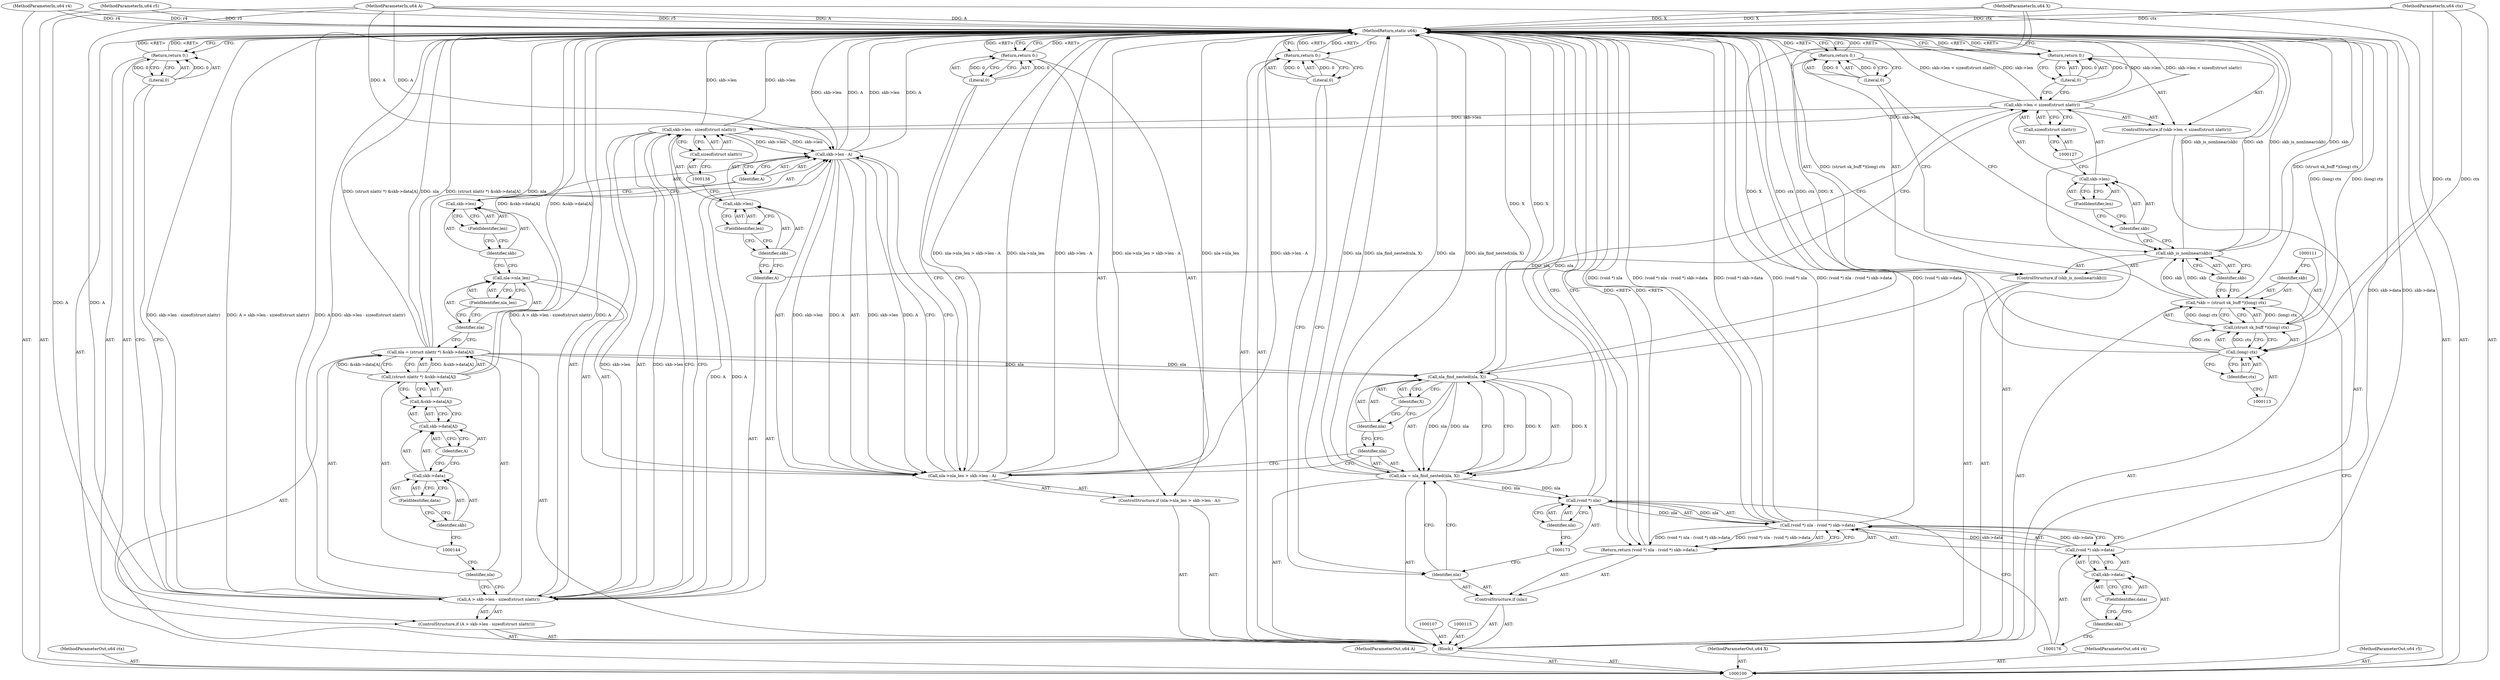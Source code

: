 digraph "0_linux_05ab8f2647e4221cbdb3856dd7d32bd5407316b3_0" {
"1000182" [label="(MethodReturn,static u64)"];
"1000101" [label="(MethodParameterIn,u64 ctx)"];
"1000242" [label="(MethodParameterOut,u64 ctx)"];
"1000102" [label="(MethodParameterIn,u64 A)"];
"1000243" [label="(MethodParameterOut,u64 A)"];
"1000103" [label="(MethodParameterIn,u64 X)"];
"1000244" [label="(MethodParameterOut,u64 X)"];
"1000104" [label="(MethodParameterIn,u64 r4)"];
"1000245" [label="(MethodParameterOut,u64 r4)"];
"1000105" [label="(MethodParameterIn,u64 r5)"];
"1000246" [label="(MethodParameterOut,u64 r5)"];
"1000128" [label="(Return,return 0;)"];
"1000129" [label="(Literal,0)"];
"1000133" [label="(Call,skb->len - sizeof(struct nlattr))"];
"1000134" [label="(Call,skb->len)"];
"1000135" [label="(Identifier,skb)"];
"1000136" [label="(FieldIdentifier,len)"];
"1000130" [label="(ControlStructure,if (A > skb->len - sizeof(struct nlattr)))"];
"1000137" [label="(Call,sizeof(struct nlattr))"];
"1000131" [label="(Call,A > skb->len - sizeof(struct nlattr))"];
"1000132" [label="(Identifier,A)"];
"1000140" [label="(Literal,0)"];
"1000139" [label="(Return,return 0;)"];
"1000141" [label="(Call,nla = (struct nlattr *) &skb->data[A])"];
"1000142" [label="(Identifier,nla)"];
"1000145" [label="(Call,&skb->data[A])"];
"1000146" [label="(Call,skb->data[A])"];
"1000147" [label="(Call,skb->data)"];
"1000148" [label="(Identifier,skb)"];
"1000149" [label="(FieldIdentifier,data)"];
"1000150" [label="(Identifier,A)"];
"1000143" [label="(Call,(struct nlattr *) &skb->data[A])"];
"1000151" [label="(ControlStructure,if (nla->nla_len > skb->len - A))"];
"1000155" [label="(FieldIdentifier,nla_len)"];
"1000156" [label="(Call,skb->len - A)"];
"1000157" [label="(Call,skb->len)"];
"1000158" [label="(Identifier,skb)"];
"1000159" [label="(FieldIdentifier,len)"];
"1000160" [label="(Identifier,A)"];
"1000152" [label="(Call,nla->nla_len > skb->len - A)"];
"1000153" [label="(Call,nla->nla_len)"];
"1000154" [label="(Identifier,nla)"];
"1000162" [label="(Literal,0)"];
"1000161" [label="(Return,return 0;)"];
"1000163" [label="(Call,nla = nla_find_nested(nla, X))"];
"1000164" [label="(Identifier,nla)"];
"1000166" [label="(Identifier,nla)"];
"1000167" [label="(Identifier,X)"];
"1000165" [label="(Call,nla_find_nested(nla, X))"];
"1000106" [label="(Block,)"];
"1000168" [label="(ControlStructure,if (nla))"];
"1000169" [label="(Identifier,nla)"];
"1000174" [label="(Identifier,nla)"];
"1000170" [label="(Return,return (void *) nla - (void *) skb->data;)"];
"1000175" [label="(Call,(void *) skb->data)"];
"1000177" [label="(Call,skb->data)"];
"1000178" [label="(Identifier,skb)"];
"1000179" [label="(FieldIdentifier,data)"];
"1000171" [label="(Call,(void *) nla - (void *) skb->data)"];
"1000172" [label="(Call,(void *) nla)"];
"1000180" [label="(Return,return 0;)"];
"1000181" [label="(Literal,0)"];
"1000108" [label="(Call,*skb = (struct sk_buff *)(long) ctx)"];
"1000109" [label="(Identifier,skb)"];
"1000110" [label="(Call,(struct sk_buff *)(long) ctx)"];
"1000112" [label="(Call,(long) ctx)"];
"1000114" [label="(Identifier,ctx)"];
"1000116" [label="(ControlStructure,if (skb_is_nonlinear(skb)))"];
"1000118" [label="(Identifier,skb)"];
"1000117" [label="(Call,skb_is_nonlinear(skb))"];
"1000120" [label="(Literal,0)"];
"1000119" [label="(Return,return 0;)"];
"1000121" [label="(ControlStructure,if (skb->len < sizeof(struct nlattr)))"];
"1000125" [label="(FieldIdentifier,len)"];
"1000126" [label="(Call,sizeof(struct nlattr))"];
"1000122" [label="(Call,skb->len < sizeof(struct nlattr))"];
"1000123" [label="(Call,skb->len)"];
"1000124" [label="(Identifier,skb)"];
"1000182" -> "1000100"  [label="AST: "];
"1000182" -> "1000119"  [label="CFG: "];
"1000182" -> "1000128"  [label="CFG: "];
"1000182" -> "1000139"  [label="CFG: "];
"1000182" -> "1000161"  [label="CFG: "];
"1000182" -> "1000170"  [label="CFG: "];
"1000182" -> "1000180"  [label="CFG: "];
"1000161" -> "1000182"  [label="DDG: <RET>"];
"1000119" -> "1000182"  [label="DDG: <RET>"];
"1000139" -> "1000182"  [label="DDG: <RET>"];
"1000170" -> "1000182"  [label="DDG: <RET>"];
"1000128" -> "1000182"  [label="DDG: <RET>"];
"1000117" -> "1000182"  [label="DDG: skb_is_nonlinear(skb)"];
"1000117" -> "1000182"  [label="DDG: skb"];
"1000156" -> "1000182"  [label="DDG: skb->len"];
"1000156" -> "1000182"  [label="DDG: A"];
"1000104" -> "1000182"  [label="DDG: r4"];
"1000105" -> "1000182"  [label="DDG: r5"];
"1000152" -> "1000182"  [label="DDG: nla->nla_len > skb->len - A"];
"1000152" -> "1000182"  [label="DDG: nla->nla_len"];
"1000152" -> "1000182"  [label="DDG: skb->len - A"];
"1000175" -> "1000182"  [label="DDG: skb->data"];
"1000163" -> "1000182"  [label="DDG: nla"];
"1000163" -> "1000182"  [label="DDG: nla_find_nested(nla, X)"];
"1000171" -> "1000182"  [label="DDG: (void *) nla"];
"1000171" -> "1000182"  [label="DDG: (void *) nla - (void *) skb->data"];
"1000171" -> "1000182"  [label="DDG: (void *) skb->data"];
"1000141" -> "1000182"  [label="DDG: nla"];
"1000141" -> "1000182"  [label="DDG: (struct nlattr *) &skb->data[A]"];
"1000112" -> "1000182"  [label="DDG: ctx"];
"1000122" -> "1000182"  [label="DDG: skb->len"];
"1000122" -> "1000182"  [label="DDG: skb->len < sizeof(struct nlattr)"];
"1000131" -> "1000182"  [label="DDG: A"];
"1000131" -> "1000182"  [label="DDG: skb->len - sizeof(struct nlattr)"];
"1000131" -> "1000182"  [label="DDG: A > skb->len - sizeof(struct nlattr)"];
"1000103" -> "1000182"  [label="DDG: X"];
"1000165" -> "1000182"  [label="DDG: X"];
"1000133" -> "1000182"  [label="DDG: skb->len"];
"1000102" -> "1000182"  [label="DDG: A"];
"1000110" -> "1000182"  [label="DDG: (long) ctx"];
"1000101" -> "1000182"  [label="DDG: ctx"];
"1000108" -> "1000182"  [label="DDG: (struct sk_buff *)(long) ctx"];
"1000143" -> "1000182"  [label="DDG: &skb->data[A]"];
"1000172" -> "1000182"  [label="DDG: nla"];
"1000180" -> "1000182"  [label="DDG: <RET>"];
"1000101" -> "1000100"  [label="AST: "];
"1000101" -> "1000182"  [label="DDG: ctx"];
"1000101" -> "1000112"  [label="DDG: ctx"];
"1000242" -> "1000100"  [label="AST: "];
"1000102" -> "1000100"  [label="AST: "];
"1000102" -> "1000182"  [label="DDG: A"];
"1000102" -> "1000131"  [label="DDG: A"];
"1000102" -> "1000156"  [label="DDG: A"];
"1000243" -> "1000100"  [label="AST: "];
"1000103" -> "1000100"  [label="AST: "];
"1000103" -> "1000182"  [label="DDG: X"];
"1000103" -> "1000165"  [label="DDG: X"];
"1000244" -> "1000100"  [label="AST: "];
"1000104" -> "1000100"  [label="AST: "];
"1000104" -> "1000182"  [label="DDG: r4"];
"1000245" -> "1000100"  [label="AST: "];
"1000105" -> "1000100"  [label="AST: "];
"1000105" -> "1000182"  [label="DDG: r5"];
"1000246" -> "1000100"  [label="AST: "];
"1000128" -> "1000121"  [label="AST: "];
"1000128" -> "1000129"  [label="CFG: "];
"1000129" -> "1000128"  [label="AST: "];
"1000182" -> "1000128"  [label="CFG: "];
"1000128" -> "1000182"  [label="DDG: <RET>"];
"1000129" -> "1000128"  [label="DDG: 0"];
"1000129" -> "1000128"  [label="AST: "];
"1000129" -> "1000122"  [label="CFG: "];
"1000128" -> "1000129"  [label="CFG: "];
"1000129" -> "1000128"  [label="DDG: 0"];
"1000133" -> "1000131"  [label="AST: "];
"1000133" -> "1000137"  [label="CFG: "];
"1000134" -> "1000133"  [label="AST: "];
"1000137" -> "1000133"  [label="AST: "];
"1000131" -> "1000133"  [label="CFG: "];
"1000133" -> "1000182"  [label="DDG: skb->len"];
"1000133" -> "1000131"  [label="DDG: skb->len"];
"1000122" -> "1000133"  [label="DDG: skb->len"];
"1000133" -> "1000156"  [label="DDG: skb->len"];
"1000134" -> "1000133"  [label="AST: "];
"1000134" -> "1000136"  [label="CFG: "];
"1000135" -> "1000134"  [label="AST: "];
"1000136" -> "1000134"  [label="AST: "];
"1000138" -> "1000134"  [label="CFG: "];
"1000135" -> "1000134"  [label="AST: "];
"1000135" -> "1000132"  [label="CFG: "];
"1000136" -> "1000135"  [label="CFG: "];
"1000136" -> "1000134"  [label="AST: "];
"1000136" -> "1000135"  [label="CFG: "];
"1000134" -> "1000136"  [label="CFG: "];
"1000130" -> "1000106"  [label="AST: "];
"1000131" -> "1000130"  [label="AST: "];
"1000139" -> "1000130"  [label="AST: "];
"1000137" -> "1000133"  [label="AST: "];
"1000137" -> "1000138"  [label="CFG: "];
"1000138" -> "1000137"  [label="AST: "];
"1000133" -> "1000137"  [label="CFG: "];
"1000131" -> "1000130"  [label="AST: "];
"1000131" -> "1000133"  [label="CFG: "];
"1000132" -> "1000131"  [label="AST: "];
"1000133" -> "1000131"  [label="AST: "];
"1000140" -> "1000131"  [label="CFG: "];
"1000142" -> "1000131"  [label="CFG: "];
"1000131" -> "1000182"  [label="DDG: A"];
"1000131" -> "1000182"  [label="DDG: skb->len - sizeof(struct nlattr)"];
"1000131" -> "1000182"  [label="DDG: A > skb->len - sizeof(struct nlattr)"];
"1000102" -> "1000131"  [label="DDG: A"];
"1000133" -> "1000131"  [label="DDG: skb->len"];
"1000131" -> "1000156"  [label="DDG: A"];
"1000132" -> "1000131"  [label="AST: "];
"1000132" -> "1000122"  [label="CFG: "];
"1000135" -> "1000132"  [label="CFG: "];
"1000140" -> "1000139"  [label="AST: "];
"1000140" -> "1000131"  [label="CFG: "];
"1000139" -> "1000140"  [label="CFG: "];
"1000140" -> "1000139"  [label="DDG: 0"];
"1000139" -> "1000130"  [label="AST: "];
"1000139" -> "1000140"  [label="CFG: "];
"1000140" -> "1000139"  [label="AST: "];
"1000182" -> "1000139"  [label="CFG: "];
"1000139" -> "1000182"  [label="DDG: <RET>"];
"1000140" -> "1000139"  [label="DDG: 0"];
"1000141" -> "1000106"  [label="AST: "];
"1000141" -> "1000143"  [label="CFG: "];
"1000142" -> "1000141"  [label="AST: "];
"1000143" -> "1000141"  [label="AST: "];
"1000154" -> "1000141"  [label="CFG: "];
"1000141" -> "1000182"  [label="DDG: nla"];
"1000141" -> "1000182"  [label="DDG: (struct nlattr *) &skb->data[A]"];
"1000143" -> "1000141"  [label="DDG: &skb->data[A]"];
"1000141" -> "1000165"  [label="DDG: nla"];
"1000142" -> "1000141"  [label="AST: "];
"1000142" -> "1000131"  [label="CFG: "];
"1000144" -> "1000142"  [label="CFG: "];
"1000145" -> "1000143"  [label="AST: "];
"1000145" -> "1000146"  [label="CFG: "];
"1000146" -> "1000145"  [label="AST: "];
"1000143" -> "1000145"  [label="CFG: "];
"1000146" -> "1000145"  [label="AST: "];
"1000146" -> "1000150"  [label="CFG: "];
"1000147" -> "1000146"  [label="AST: "];
"1000150" -> "1000146"  [label="AST: "];
"1000145" -> "1000146"  [label="CFG: "];
"1000147" -> "1000146"  [label="AST: "];
"1000147" -> "1000149"  [label="CFG: "];
"1000148" -> "1000147"  [label="AST: "];
"1000149" -> "1000147"  [label="AST: "];
"1000150" -> "1000147"  [label="CFG: "];
"1000148" -> "1000147"  [label="AST: "];
"1000148" -> "1000144"  [label="CFG: "];
"1000149" -> "1000148"  [label="CFG: "];
"1000149" -> "1000147"  [label="AST: "];
"1000149" -> "1000148"  [label="CFG: "];
"1000147" -> "1000149"  [label="CFG: "];
"1000150" -> "1000146"  [label="AST: "];
"1000150" -> "1000147"  [label="CFG: "];
"1000146" -> "1000150"  [label="CFG: "];
"1000143" -> "1000141"  [label="AST: "];
"1000143" -> "1000145"  [label="CFG: "];
"1000144" -> "1000143"  [label="AST: "];
"1000145" -> "1000143"  [label="AST: "];
"1000141" -> "1000143"  [label="CFG: "];
"1000143" -> "1000182"  [label="DDG: &skb->data[A]"];
"1000143" -> "1000141"  [label="DDG: &skb->data[A]"];
"1000151" -> "1000106"  [label="AST: "];
"1000152" -> "1000151"  [label="AST: "];
"1000161" -> "1000151"  [label="AST: "];
"1000155" -> "1000153"  [label="AST: "];
"1000155" -> "1000154"  [label="CFG: "];
"1000153" -> "1000155"  [label="CFG: "];
"1000156" -> "1000152"  [label="AST: "];
"1000156" -> "1000160"  [label="CFG: "];
"1000157" -> "1000156"  [label="AST: "];
"1000160" -> "1000156"  [label="AST: "];
"1000152" -> "1000156"  [label="CFG: "];
"1000156" -> "1000182"  [label="DDG: skb->len"];
"1000156" -> "1000182"  [label="DDG: A"];
"1000156" -> "1000152"  [label="DDG: skb->len"];
"1000156" -> "1000152"  [label="DDG: A"];
"1000133" -> "1000156"  [label="DDG: skb->len"];
"1000131" -> "1000156"  [label="DDG: A"];
"1000102" -> "1000156"  [label="DDG: A"];
"1000157" -> "1000156"  [label="AST: "];
"1000157" -> "1000159"  [label="CFG: "];
"1000158" -> "1000157"  [label="AST: "];
"1000159" -> "1000157"  [label="AST: "];
"1000160" -> "1000157"  [label="CFG: "];
"1000158" -> "1000157"  [label="AST: "];
"1000158" -> "1000153"  [label="CFG: "];
"1000159" -> "1000158"  [label="CFG: "];
"1000159" -> "1000157"  [label="AST: "];
"1000159" -> "1000158"  [label="CFG: "];
"1000157" -> "1000159"  [label="CFG: "];
"1000160" -> "1000156"  [label="AST: "];
"1000160" -> "1000157"  [label="CFG: "];
"1000156" -> "1000160"  [label="CFG: "];
"1000152" -> "1000151"  [label="AST: "];
"1000152" -> "1000156"  [label="CFG: "];
"1000153" -> "1000152"  [label="AST: "];
"1000156" -> "1000152"  [label="AST: "];
"1000162" -> "1000152"  [label="CFG: "];
"1000164" -> "1000152"  [label="CFG: "];
"1000152" -> "1000182"  [label="DDG: nla->nla_len > skb->len - A"];
"1000152" -> "1000182"  [label="DDG: nla->nla_len"];
"1000152" -> "1000182"  [label="DDG: skb->len - A"];
"1000156" -> "1000152"  [label="DDG: skb->len"];
"1000156" -> "1000152"  [label="DDG: A"];
"1000153" -> "1000152"  [label="AST: "];
"1000153" -> "1000155"  [label="CFG: "];
"1000154" -> "1000153"  [label="AST: "];
"1000155" -> "1000153"  [label="AST: "];
"1000158" -> "1000153"  [label="CFG: "];
"1000154" -> "1000153"  [label="AST: "];
"1000154" -> "1000141"  [label="CFG: "];
"1000155" -> "1000154"  [label="CFG: "];
"1000162" -> "1000161"  [label="AST: "];
"1000162" -> "1000152"  [label="CFG: "];
"1000161" -> "1000162"  [label="CFG: "];
"1000162" -> "1000161"  [label="DDG: 0"];
"1000161" -> "1000151"  [label="AST: "];
"1000161" -> "1000162"  [label="CFG: "];
"1000162" -> "1000161"  [label="AST: "];
"1000182" -> "1000161"  [label="CFG: "];
"1000161" -> "1000182"  [label="DDG: <RET>"];
"1000162" -> "1000161"  [label="DDG: 0"];
"1000163" -> "1000106"  [label="AST: "];
"1000163" -> "1000165"  [label="CFG: "];
"1000164" -> "1000163"  [label="AST: "];
"1000165" -> "1000163"  [label="AST: "];
"1000169" -> "1000163"  [label="CFG: "];
"1000163" -> "1000182"  [label="DDG: nla"];
"1000163" -> "1000182"  [label="DDG: nla_find_nested(nla, X)"];
"1000165" -> "1000163"  [label="DDG: nla"];
"1000165" -> "1000163"  [label="DDG: X"];
"1000163" -> "1000172"  [label="DDG: nla"];
"1000164" -> "1000163"  [label="AST: "];
"1000164" -> "1000152"  [label="CFG: "];
"1000166" -> "1000164"  [label="CFG: "];
"1000166" -> "1000165"  [label="AST: "];
"1000166" -> "1000164"  [label="CFG: "];
"1000167" -> "1000166"  [label="CFG: "];
"1000167" -> "1000165"  [label="AST: "];
"1000167" -> "1000166"  [label="CFG: "];
"1000165" -> "1000167"  [label="CFG: "];
"1000165" -> "1000163"  [label="AST: "];
"1000165" -> "1000167"  [label="CFG: "];
"1000166" -> "1000165"  [label="AST: "];
"1000167" -> "1000165"  [label="AST: "];
"1000163" -> "1000165"  [label="CFG: "];
"1000165" -> "1000182"  [label="DDG: X"];
"1000165" -> "1000163"  [label="DDG: nla"];
"1000165" -> "1000163"  [label="DDG: X"];
"1000141" -> "1000165"  [label="DDG: nla"];
"1000103" -> "1000165"  [label="DDG: X"];
"1000106" -> "1000100"  [label="AST: "];
"1000107" -> "1000106"  [label="AST: "];
"1000108" -> "1000106"  [label="AST: "];
"1000115" -> "1000106"  [label="AST: "];
"1000116" -> "1000106"  [label="AST: "];
"1000121" -> "1000106"  [label="AST: "];
"1000130" -> "1000106"  [label="AST: "];
"1000141" -> "1000106"  [label="AST: "];
"1000151" -> "1000106"  [label="AST: "];
"1000163" -> "1000106"  [label="AST: "];
"1000168" -> "1000106"  [label="AST: "];
"1000180" -> "1000106"  [label="AST: "];
"1000168" -> "1000106"  [label="AST: "];
"1000169" -> "1000168"  [label="AST: "];
"1000170" -> "1000168"  [label="AST: "];
"1000169" -> "1000168"  [label="AST: "];
"1000169" -> "1000163"  [label="CFG: "];
"1000173" -> "1000169"  [label="CFG: "];
"1000181" -> "1000169"  [label="CFG: "];
"1000174" -> "1000172"  [label="AST: "];
"1000174" -> "1000173"  [label="CFG: "];
"1000172" -> "1000174"  [label="CFG: "];
"1000170" -> "1000168"  [label="AST: "];
"1000170" -> "1000171"  [label="CFG: "];
"1000171" -> "1000170"  [label="AST: "];
"1000182" -> "1000170"  [label="CFG: "];
"1000170" -> "1000182"  [label="DDG: <RET>"];
"1000171" -> "1000170"  [label="DDG: (void *) nla - (void *) skb->data"];
"1000175" -> "1000171"  [label="AST: "];
"1000175" -> "1000177"  [label="CFG: "];
"1000176" -> "1000175"  [label="AST: "];
"1000177" -> "1000175"  [label="AST: "];
"1000171" -> "1000175"  [label="CFG: "];
"1000175" -> "1000182"  [label="DDG: skb->data"];
"1000175" -> "1000171"  [label="DDG: skb->data"];
"1000177" -> "1000175"  [label="AST: "];
"1000177" -> "1000179"  [label="CFG: "];
"1000178" -> "1000177"  [label="AST: "];
"1000179" -> "1000177"  [label="AST: "];
"1000175" -> "1000177"  [label="CFG: "];
"1000178" -> "1000177"  [label="AST: "];
"1000178" -> "1000176"  [label="CFG: "];
"1000179" -> "1000178"  [label="CFG: "];
"1000179" -> "1000177"  [label="AST: "];
"1000179" -> "1000178"  [label="CFG: "];
"1000177" -> "1000179"  [label="CFG: "];
"1000171" -> "1000170"  [label="AST: "];
"1000171" -> "1000175"  [label="CFG: "];
"1000172" -> "1000171"  [label="AST: "];
"1000175" -> "1000171"  [label="AST: "];
"1000170" -> "1000171"  [label="CFG: "];
"1000171" -> "1000182"  [label="DDG: (void *) nla"];
"1000171" -> "1000182"  [label="DDG: (void *) nla - (void *) skb->data"];
"1000171" -> "1000182"  [label="DDG: (void *) skb->data"];
"1000171" -> "1000170"  [label="DDG: (void *) nla - (void *) skb->data"];
"1000172" -> "1000171"  [label="DDG: nla"];
"1000175" -> "1000171"  [label="DDG: skb->data"];
"1000172" -> "1000171"  [label="AST: "];
"1000172" -> "1000174"  [label="CFG: "];
"1000173" -> "1000172"  [label="AST: "];
"1000174" -> "1000172"  [label="AST: "];
"1000176" -> "1000172"  [label="CFG: "];
"1000172" -> "1000182"  [label="DDG: nla"];
"1000172" -> "1000171"  [label="DDG: nla"];
"1000163" -> "1000172"  [label="DDG: nla"];
"1000180" -> "1000106"  [label="AST: "];
"1000180" -> "1000181"  [label="CFG: "];
"1000181" -> "1000180"  [label="AST: "];
"1000182" -> "1000180"  [label="CFG: "];
"1000180" -> "1000182"  [label="DDG: <RET>"];
"1000181" -> "1000180"  [label="DDG: 0"];
"1000181" -> "1000180"  [label="AST: "];
"1000181" -> "1000169"  [label="CFG: "];
"1000180" -> "1000181"  [label="CFG: "];
"1000181" -> "1000180"  [label="DDG: 0"];
"1000108" -> "1000106"  [label="AST: "];
"1000108" -> "1000110"  [label="CFG: "];
"1000109" -> "1000108"  [label="AST: "];
"1000110" -> "1000108"  [label="AST: "];
"1000118" -> "1000108"  [label="CFG: "];
"1000108" -> "1000182"  [label="DDG: (struct sk_buff *)(long) ctx"];
"1000110" -> "1000108"  [label="DDG: (long) ctx"];
"1000108" -> "1000117"  [label="DDG: skb"];
"1000109" -> "1000108"  [label="AST: "];
"1000109" -> "1000100"  [label="CFG: "];
"1000111" -> "1000109"  [label="CFG: "];
"1000110" -> "1000108"  [label="AST: "];
"1000110" -> "1000112"  [label="CFG: "];
"1000111" -> "1000110"  [label="AST: "];
"1000112" -> "1000110"  [label="AST: "];
"1000108" -> "1000110"  [label="CFG: "];
"1000110" -> "1000182"  [label="DDG: (long) ctx"];
"1000110" -> "1000108"  [label="DDG: (long) ctx"];
"1000112" -> "1000110"  [label="DDG: ctx"];
"1000112" -> "1000110"  [label="AST: "];
"1000112" -> "1000114"  [label="CFG: "];
"1000113" -> "1000112"  [label="AST: "];
"1000114" -> "1000112"  [label="AST: "];
"1000110" -> "1000112"  [label="CFG: "];
"1000112" -> "1000182"  [label="DDG: ctx"];
"1000112" -> "1000110"  [label="DDG: ctx"];
"1000101" -> "1000112"  [label="DDG: ctx"];
"1000114" -> "1000112"  [label="AST: "];
"1000114" -> "1000113"  [label="CFG: "];
"1000112" -> "1000114"  [label="CFG: "];
"1000116" -> "1000106"  [label="AST: "];
"1000117" -> "1000116"  [label="AST: "];
"1000119" -> "1000116"  [label="AST: "];
"1000118" -> "1000117"  [label="AST: "];
"1000118" -> "1000108"  [label="CFG: "];
"1000117" -> "1000118"  [label="CFG: "];
"1000117" -> "1000116"  [label="AST: "];
"1000117" -> "1000118"  [label="CFG: "];
"1000118" -> "1000117"  [label="AST: "];
"1000120" -> "1000117"  [label="CFG: "];
"1000124" -> "1000117"  [label="CFG: "];
"1000117" -> "1000182"  [label="DDG: skb_is_nonlinear(skb)"];
"1000117" -> "1000182"  [label="DDG: skb"];
"1000108" -> "1000117"  [label="DDG: skb"];
"1000120" -> "1000119"  [label="AST: "];
"1000120" -> "1000117"  [label="CFG: "];
"1000119" -> "1000120"  [label="CFG: "];
"1000120" -> "1000119"  [label="DDG: 0"];
"1000119" -> "1000116"  [label="AST: "];
"1000119" -> "1000120"  [label="CFG: "];
"1000120" -> "1000119"  [label="AST: "];
"1000182" -> "1000119"  [label="CFG: "];
"1000119" -> "1000182"  [label="DDG: <RET>"];
"1000120" -> "1000119"  [label="DDG: 0"];
"1000121" -> "1000106"  [label="AST: "];
"1000122" -> "1000121"  [label="AST: "];
"1000128" -> "1000121"  [label="AST: "];
"1000125" -> "1000123"  [label="AST: "];
"1000125" -> "1000124"  [label="CFG: "];
"1000123" -> "1000125"  [label="CFG: "];
"1000126" -> "1000122"  [label="AST: "];
"1000126" -> "1000127"  [label="CFG: "];
"1000127" -> "1000126"  [label="AST: "];
"1000122" -> "1000126"  [label="CFG: "];
"1000122" -> "1000121"  [label="AST: "];
"1000122" -> "1000126"  [label="CFG: "];
"1000123" -> "1000122"  [label="AST: "];
"1000126" -> "1000122"  [label="AST: "];
"1000129" -> "1000122"  [label="CFG: "];
"1000132" -> "1000122"  [label="CFG: "];
"1000122" -> "1000182"  [label="DDG: skb->len"];
"1000122" -> "1000182"  [label="DDG: skb->len < sizeof(struct nlattr)"];
"1000122" -> "1000133"  [label="DDG: skb->len"];
"1000123" -> "1000122"  [label="AST: "];
"1000123" -> "1000125"  [label="CFG: "];
"1000124" -> "1000123"  [label="AST: "];
"1000125" -> "1000123"  [label="AST: "];
"1000127" -> "1000123"  [label="CFG: "];
"1000124" -> "1000123"  [label="AST: "];
"1000124" -> "1000117"  [label="CFG: "];
"1000125" -> "1000124"  [label="CFG: "];
}
